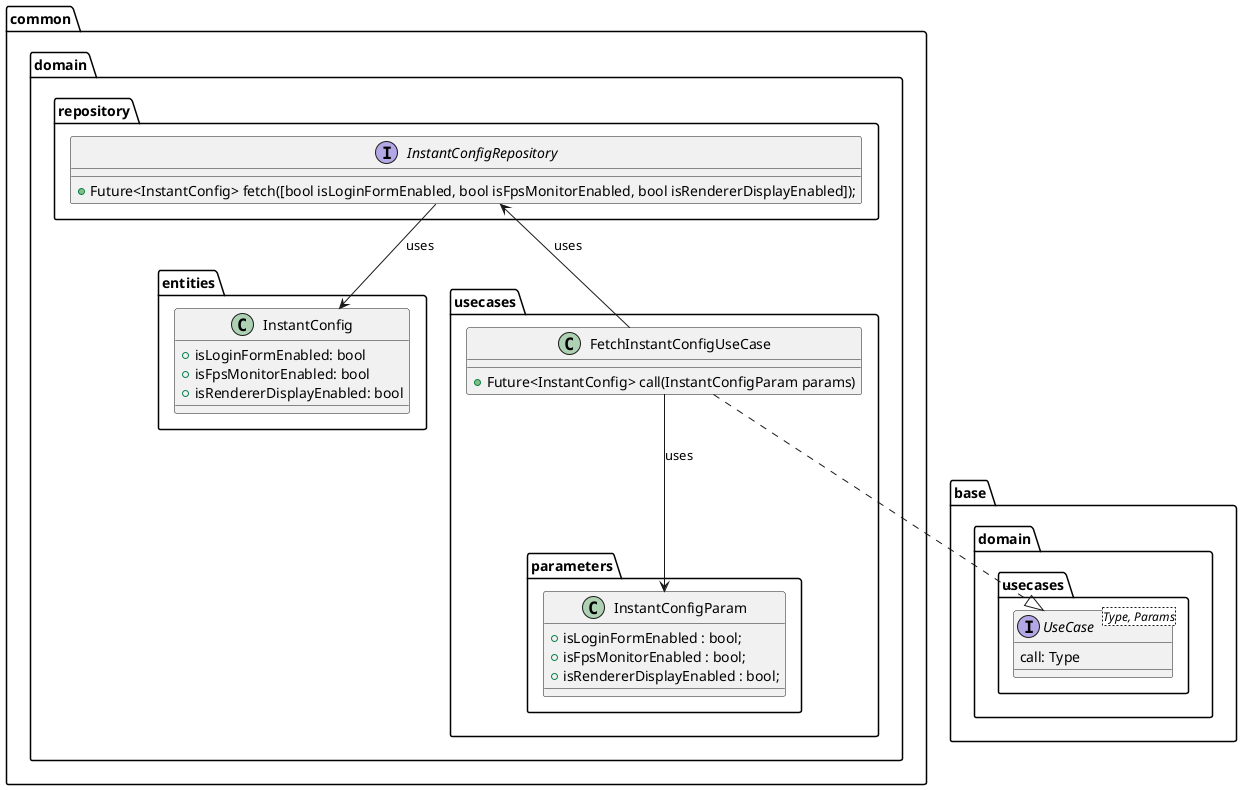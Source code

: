 @startuml instant_config_domain_layer_class_diagram.puml

package base.domain.usecases {
    interface UseCase<Type, Params> {
        call: Type
    }
}

package common.domain {
    package repository {
        interface InstantConfigRepository {
            + Future<InstantConfig> fetch([bool isLoginFormEnabled, bool isFpsMonitorEnabled, bool isRendererDisplayEnabled]);
        }
    }

    package entities {
        class InstantConfig {
            + isLoginFormEnabled: bool
            + isFpsMonitorEnabled: bool
            + isRendererDisplayEnabled: bool
        }
    }

    package usecases {
        class FetchInstantConfigUseCase {
            + Future<InstantConfig> call(InstantConfigParam params)
        }

        package parameters {
            class InstantConfigParam {
                + isLoginFormEnabled : bool;
                + isFpsMonitorEnabled : bool;
                + isRendererDisplayEnabled : bool;
            }
        }

    }
}

FetchInstantConfigUseCase ..|> UseCase

FetchInstantConfigUseCase -up-> InstantConfigRepository : uses

InstantConfigRepository --> InstantConfig: uses

FetchInstantConfigUseCase --> InstantConfigParam : uses

@enduml
